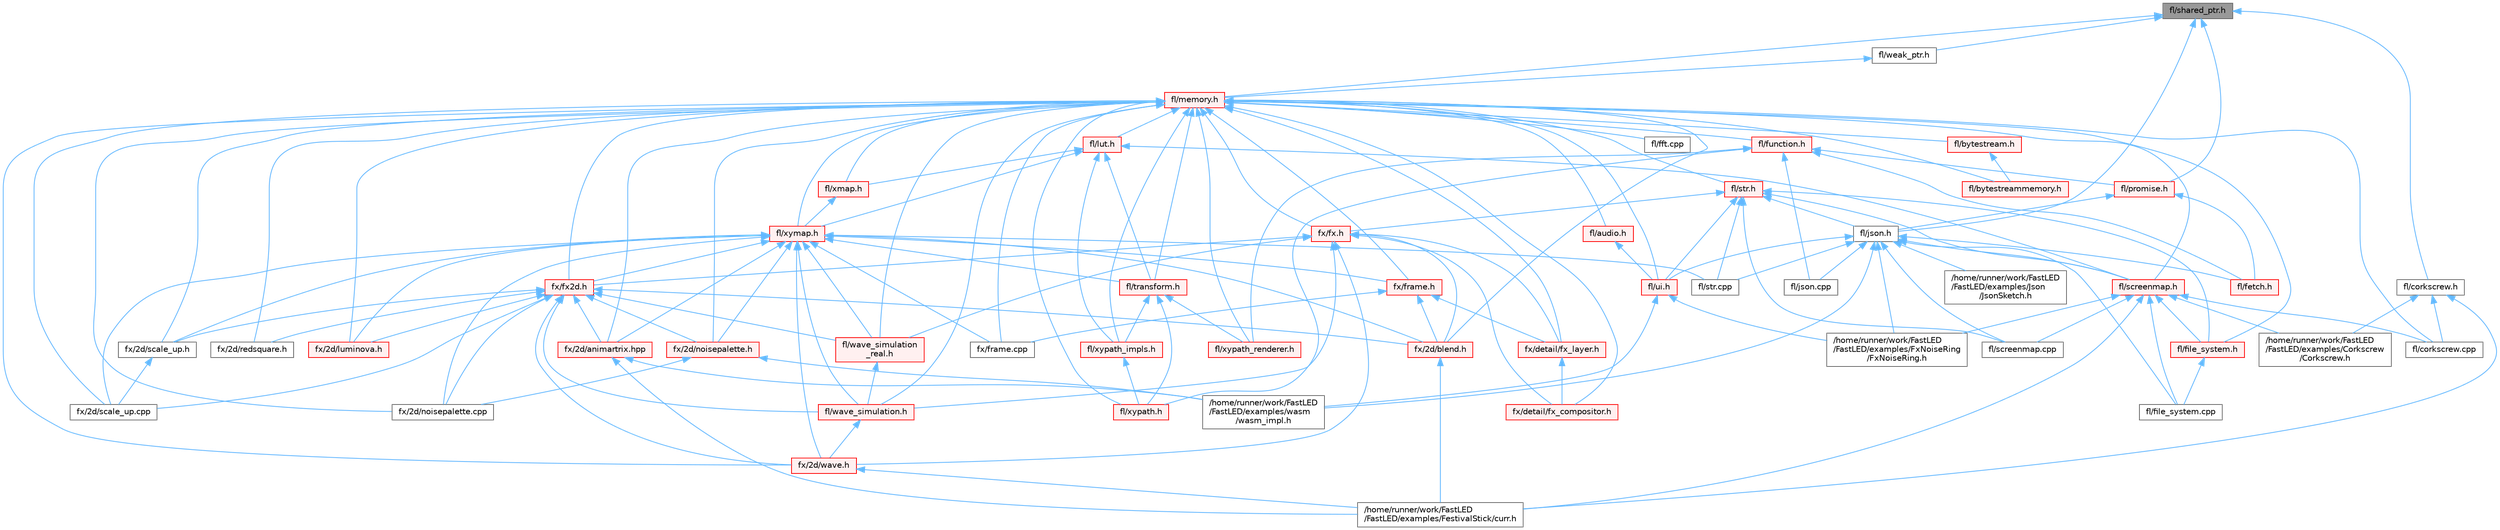 digraph "fl/shared_ptr.h"
{
 // INTERACTIVE_SVG=YES
 // LATEX_PDF_SIZE
  bgcolor="transparent";
  edge [fontname=Helvetica,fontsize=10,labelfontname=Helvetica,labelfontsize=10];
  node [fontname=Helvetica,fontsize=10,shape=box,height=0.2,width=0.4];
  Node1 [id="Node000001",label="fl/shared_ptr.h",height=0.2,width=0.4,color="gray40", fillcolor="grey60", style="filled", fontcolor="black",tooltip=" "];
  Node1 -> Node2 [id="edge1_Node000001_Node000002",dir="back",color="steelblue1",style="solid",tooltip=" "];
  Node2 [id="Node000002",label="fl/corkscrew.h",height=0.2,width=0.4,color="grey40", fillcolor="white", style="filled",URL="$d1/dd4/src_2fl_2corkscrew_8h.html",tooltip="Corkscrew LED strip projection and rendering."];
  Node2 -> Node3 [id="edge2_Node000002_Node000003",dir="back",color="steelblue1",style="solid",tooltip=" "];
  Node3 [id="Node000003",label="/home/runner/work/FastLED\l/FastLED/examples/Corkscrew\l/Corkscrew.h",height=0.2,width=0.4,color="grey40", fillcolor="white", style="filled",URL="$df/d40/examples_2_corkscrew_2corkscrew_8h.html",tooltip=" "];
  Node2 -> Node4 [id="edge3_Node000002_Node000004",dir="back",color="steelblue1",style="solid",tooltip=" "];
  Node4 [id="Node000004",label="/home/runner/work/FastLED\l/FastLED/examples/FestivalStick/curr.h",height=0.2,width=0.4,color="grey40", fillcolor="white", style="filled",URL="$d4/d06/curr_8h.html",tooltip=" "];
  Node2 -> Node5 [id="edge4_Node000002_Node000005",dir="back",color="steelblue1",style="solid",tooltip=" "];
  Node5 [id="Node000005",label="fl/corkscrew.cpp",height=0.2,width=0.4,color="grey40", fillcolor="white", style="filled",URL="$d3/d9b/corkscrew_8cpp.html",tooltip=" "];
  Node1 -> Node6 [id="edge5_Node000001_Node000006",dir="back",color="steelblue1",style="solid",tooltip=" "];
  Node6 [id="Node000006",label="fl/json.h",height=0.2,width=0.4,color="grey40", fillcolor="white", style="filled",URL="$d7/d91/fl_2json_8h.html",tooltip="FastLED's Elegant JSON Library: fl::Json"];
  Node6 -> Node7 [id="edge6_Node000006_Node000007",dir="back",color="steelblue1",style="solid",tooltip=" "];
  Node7 [id="Node000007",label="/home/runner/work/FastLED\l/FastLED/examples/FxNoiseRing\l/FxNoiseRing.h",height=0.2,width=0.4,color="grey40", fillcolor="white", style="filled",URL="$d5/d77/_fx_noise_ring_8h.html",tooltip=" "];
  Node6 -> Node8 [id="edge7_Node000006_Node000008",dir="back",color="steelblue1",style="solid",tooltip=" "];
  Node8 [id="Node000008",label="/home/runner/work/FastLED\l/FastLED/examples/Json\l/JsonSketch.h",height=0.2,width=0.4,color="grey40", fillcolor="white", style="filled",URL="$d0/dd3/_json_sketch_8h.html",tooltip=" "];
  Node6 -> Node9 [id="edge8_Node000006_Node000009",dir="back",color="steelblue1",style="solid",tooltip=" "];
  Node9 [id="Node000009",label="/home/runner/work/FastLED\l/FastLED/examples/wasm\l/wasm_impl.h",height=0.2,width=0.4,color="grey40", fillcolor="white", style="filled",URL="$da/d40/wasm__impl_8h.html",tooltip=" "];
  Node6 -> Node10 [id="edge9_Node000006_Node000010",dir="back",color="steelblue1",style="solid",tooltip=" "];
  Node10 [id="Node000010",label="fl/fetch.h",height=0.2,width=0.4,color="red", fillcolor="#FFF0F0", style="filled",URL="$d6/d6a/fetch_8h.html",tooltip="Unified HTTP fetch API for FastLED (cross-platform)"];
  Node6 -> Node13 [id="edge10_Node000006_Node000013",dir="back",color="steelblue1",style="solid",tooltip=" "];
  Node13 [id="Node000013",label="fl/file_system.cpp",height=0.2,width=0.4,color="grey40", fillcolor="white", style="filled",URL="$d4/d37/file__system_8cpp.html",tooltip=" "];
  Node6 -> Node14 [id="edge11_Node000006_Node000014",dir="back",color="steelblue1",style="solid",tooltip=" "];
  Node14 [id="Node000014",label="fl/json.cpp",height=0.2,width=0.4,color="grey40", fillcolor="white", style="filled",URL="$dd/d55/json_8cpp.html",tooltip=" "];
  Node6 -> Node15 [id="edge12_Node000006_Node000015",dir="back",color="steelblue1",style="solid",tooltip=" "];
  Node15 [id="Node000015",label="fl/screenmap.cpp",height=0.2,width=0.4,color="grey40", fillcolor="white", style="filled",URL="$d9/d6f/screenmap_8cpp.html",tooltip=" "];
  Node6 -> Node16 [id="edge13_Node000006_Node000016",dir="back",color="steelblue1",style="solid",tooltip=" "];
  Node16 [id="Node000016",label="fl/screenmap.h",height=0.2,width=0.4,color="red", fillcolor="#FFF0F0", style="filled",URL="$d7/d97/screenmap_8h.html",tooltip=" "];
  Node16 -> Node3 [id="edge14_Node000016_Node000003",dir="back",color="steelblue1",style="solid",tooltip=" "];
  Node16 -> Node4 [id="edge15_Node000016_Node000004",dir="back",color="steelblue1",style="solid",tooltip=" "];
  Node16 -> Node7 [id="edge16_Node000016_Node000007",dir="back",color="steelblue1",style="solid",tooltip=" "];
  Node16 -> Node5 [id="edge17_Node000016_Node000005",dir="back",color="steelblue1",style="solid",tooltip=" "];
  Node16 -> Node13 [id="edge18_Node000016_Node000013",dir="back",color="steelblue1",style="solid",tooltip=" "];
  Node16 -> Node179 [id="edge19_Node000016_Node000179",dir="back",color="steelblue1",style="solid",tooltip=" "];
  Node179 [id="Node000179",label="fl/file_system.h",height=0.2,width=0.4,color="red", fillcolor="#FFF0F0", style="filled",URL="$d6/d8d/file__system_8h.html",tooltip=" "];
  Node179 -> Node13 [id="edge20_Node000179_Node000013",dir="back",color="steelblue1",style="solid",tooltip=" "];
  Node16 -> Node15 [id="edge21_Node000016_Node000015",dir="back",color="steelblue1",style="solid",tooltip=" "];
  Node6 -> Node188 [id="edge22_Node000006_Node000188",dir="back",color="steelblue1",style="solid",tooltip=" "];
  Node188 [id="Node000188",label="fl/str.cpp",height=0.2,width=0.4,color="grey40", fillcolor="white", style="filled",URL="$d1/d1f/str_8cpp.html",tooltip=" "];
  Node6 -> Node170 [id="edge23_Node000006_Node000170",dir="back",color="steelblue1",style="solid",tooltip=" "];
  Node170 [id="Node000170",label="fl/ui.h",height=0.2,width=0.4,color="red", fillcolor="#FFF0F0", style="filled",URL="$d9/d3b/ui_8h.html",tooltip=" "];
  Node170 -> Node7 [id="edge24_Node000170_Node000007",dir="back",color="steelblue1",style="solid",tooltip=" "];
  Node170 -> Node9 [id="edge25_Node000170_Node000009",dir="back",color="steelblue1",style="solid",tooltip=" "];
  Node1 -> Node189 [id="edge26_Node000001_Node000189",dir="back",color="steelblue1",style="solid",tooltip=" "];
  Node189 [id="Node000189",label="fl/memory.h",height=0.2,width=0.4,color="red", fillcolor="#FFF0F0", style="filled",URL="$dc/d18/memory_8h.html",tooltip=" "];
  Node189 -> Node190 [id="edge27_Node000189_Node000190",dir="back",color="steelblue1",style="solid",tooltip=" "];
  Node190 [id="Node000190",label="fl/audio.h",height=0.2,width=0.4,color="red", fillcolor="#FFF0F0", style="filled",URL="$da/d09/audio_8h.html",tooltip=" "];
  Node190 -> Node170 [id="edge28_Node000190_Node000170",dir="back",color="steelblue1",style="solid",tooltip=" "];
  Node189 -> Node195 [id="edge29_Node000189_Node000195",dir="back",color="steelblue1",style="solid",tooltip=" "];
  Node195 [id="Node000195",label="fl/bytestream.h",height=0.2,width=0.4,color="red", fillcolor="#FFF0F0", style="filled",URL="$dd/d2b/bytestream_8h.html",tooltip=" "];
  Node195 -> Node196 [id="edge30_Node000195_Node000196",dir="back",color="steelblue1",style="solid",tooltip=" "];
  Node196 [id="Node000196",label="fl/bytestreammemory.h",height=0.2,width=0.4,color="red", fillcolor="#FFF0F0", style="filled",URL="$d1/d24/bytestreammemory_8h.html",tooltip=" "];
  Node189 -> Node196 [id="edge31_Node000189_Node000196",dir="back",color="steelblue1",style="solid",tooltip=" "];
  Node189 -> Node5 [id="edge32_Node000189_Node000005",dir="back",color="steelblue1",style="solid",tooltip=" "];
  Node189 -> Node198 [id="edge33_Node000189_Node000198",dir="back",color="steelblue1",style="solid",tooltip=" "];
  Node198 [id="Node000198",label="fl/fft.cpp",height=0.2,width=0.4,color="grey40", fillcolor="white", style="filled",URL="$db/d03/fft_8cpp.html",tooltip=" "];
  Node189 -> Node179 [id="edge34_Node000189_Node000179",dir="back",color="steelblue1",style="solid",tooltip=" "];
  Node189 -> Node199 [id="edge35_Node000189_Node000199",dir="back",color="steelblue1",style="solid",tooltip=" "];
  Node199 [id="Node000199",label="fl/function.h",height=0.2,width=0.4,color="red", fillcolor="#FFF0F0", style="filled",URL="$dd/d67/function_8h.html",tooltip=" "];
  Node199 -> Node10 [id="edge36_Node000199_Node000010",dir="back",color="steelblue1",style="solid",tooltip=" "];
  Node199 -> Node14 [id="edge37_Node000199_Node000014",dir="back",color="steelblue1",style="solid",tooltip=" "];
  Node199 -> Node210 [id="edge38_Node000199_Node000210",dir="back",color="steelblue1",style="solid",tooltip=" "];
  Node210 [id="Node000210",label="fl/promise.h",height=0.2,width=0.4,color="red", fillcolor="#FFF0F0", style="filled",URL="$d6/d17/promise_8h.html",tooltip="Promise-based fluent API for FastLED - standalone async primitives."];
  Node210 -> Node10 [id="edge39_Node000210_Node000010",dir="back",color="steelblue1",style="solid",tooltip=" "];
  Node210 -> Node6 [id="edge40_Node000210_Node000006",dir="back",color="steelblue1",style="solid",tooltip=" "];
  Node199 -> Node213 [id="edge41_Node000199_Node000213",dir="back",color="steelblue1",style="solid",tooltip=" "];
  Node213 [id="Node000213",label="fl/xypath.h",height=0.2,width=0.4,color="red", fillcolor="#FFF0F0", style="filled",URL="$d5/df2/xypath_8h.html",tooltip=" "];
  Node199 -> Node220 [id="edge42_Node000199_Node000220",dir="back",color="steelblue1",style="solid",tooltip=" "];
  Node220 [id="Node000220",label="fl/xypath_renderer.h",height=0.2,width=0.4,color="red", fillcolor="#FFF0F0", style="filled",URL="$d2/d88/xypath__renderer_8h.html",tooltip=" "];
  Node189 -> Node221 [id="edge43_Node000189_Node000221",dir="back",color="steelblue1",style="solid",tooltip=" "];
  Node221 [id="Node000221",label="fl/lut.h",height=0.2,width=0.4,color="red", fillcolor="#FFF0F0", style="filled",URL="$db/d54/lut_8h.html",tooltip=" "];
  Node221 -> Node16 [id="edge44_Node000221_Node000016",dir="back",color="steelblue1",style="solid",tooltip=" "];
  Node221 -> Node223 [id="edge45_Node000221_Node000223",dir="back",color="steelblue1",style="solid",tooltip=" "];
  Node223 [id="Node000223",label="fl/transform.h",height=0.2,width=0.4,color="red", fillcolor="#FFF0F0", style="filled",URL="$d2/d80/transform_8h.html",tooltip=" "];
  Node223 -> Node213 [id="edge46_Node000223_Node000213",dir="back",color="steelblue1",style="solid",tooltip=" "];
  Node223 -> Node224 [id="edge47_Node000223_Node000224",dir="back",color="steelblue1",style="solid",tooltip=" "];
  Node224 [id="Node000224",label="fl/xypath_impls.h",height=0.2,width=0.4,color="red", fillcolor="#FFF0F0", style="filled",URL="$d8/d5f/xypath__impls_8h.html",tooltip=" "];
  Node224 -> Node213 [id="edge48_Node000224_Node000213",dir="back",color="steelblue1",style="solid",tooltip=" "];
  Node223 -> Node220 [id="edge49_Node000223_Node000220",dir="back",color="steelblue1",style="solid",tooltip=" "];
  Node221 -> Node225 [id="edge50_Node000221_Node000225",dir="back",color="steelblue1",style="solid",tooltip=" "];
  Node225 [id="Node000225",label="fl/xmap.h",height=0.2,width=0.4,color="red", fillcolor="#FFF0F0", style="filled",URL="$dd/dcc/xmap_8h.html",tooltip=" "];
  Node225 -> Node227 [id="edge51_Node000225_Node000227",dir="back",color="steelblue1",style="solid",tooltip=" "];
  Node227 [id="Node000227",label="fl/xymap.h",height=0.2,width=0.4,color="red", fillcolor="#FFF0F0", style="filled",URL="$da/d61/xymap_8h.html",tooltip=" "];
  Node227 -> Node188 [id="edge52_Node000227_Node000188",dir="back",color="steelblue1",style="solid",tooltip=" "];
  Node227 -> Node223 [id="edge53_Node000227_Node000223",dir="back",color="steelblue1",style="solid",tooltip=" "];
  Node227 -> Node244 [id="edge54_Node000227_Node000244",dir="back",color="steelblue1",style="solid",tooltip=" "];
  Node244 [id="Node000244",label="fl/wave_simulation.h",height=0.2,width=0.4,color="red", fillcolor="#FFF0F0", style="filled",URL="$dc/d36/wave__simulation_8h.html",tooltip=" "];
  Node244 -> Node161 [id="edge55_Node000244_Node000161",dir="back",color="steelblue1",style="solid",tooltip=" "];
  Node161 [id="Node000161",label="fx/2d/wave.h",height=0.2,width=0.4,color="red", fillcolor="#FFF0F0", style="filled",URL="$de/de9/src_2fx_22d_2wave_8h.html",tooltip=" "];
  Node161 -> Node4 [id="edge56_Node000161_Node000004",dir="back",color="steelblue1",style="solid",tooltip=" "];
  Node227 -> Node246 [id="edge57_Node000227_Node000246",dir="back",color="steelblue1",style="solid",tooltip=" "];
  Node246 [id="Node000246",label="fl/wave_simulation\l_real.h",height=0.2,width=0.4,color="red", fillcolor="#FFF0F0", style="filled",URL="$dd/d8e/wave__simulation__real_8h.html",tooltip=" "];
  Node246 -> Node244 [id="edge58_Node000246_Node000244",dir="back",color="steelblue1",style="solid",tooltip=" "];
  Node227 -> Node158 [id="edge59_Node000227_Node000158",dir="back",color="steelblue1",style="solid",tooltip=" "];
  Node158 [id="Node000158",label="fx/2d/animartrix.hpp",height=0.2,width=0.4,color="red", fillcolor="#FFF0F0", style="filled",URL="$d3/dc3/animartrix_8hpp.html",tooltip=" "];
  Node158 -> Node4 [id="edge60_Node000158_Node000004",dir="back",color="steelblue1",style="solid",tooltip=" "];
  Node158 -> Node9 [id="edge61_Node000158_Node000009",dir="back",color="steelblue1",style="solid",tooltip=" "];
  Node227 -> Node248 [id="edge62_Node000227_Node000248",dir="back",color="steelblue1",style="solid",tooltip=" "];
  Node248 [id="Node000248",label="fx/2d/blend.h",height=0.2,width=0.4,color="red", fillcolor="#FFF0F0", style="filled",URL="$d8/d4e/blend_8h.html",tooltip=" "];
  Node248 -> Node4 [id="edge63_Node000248_Node000004",dir="back",color="steelblue1",style="solid",tooltip=" "];
  Node227 -> Node140 [id="edge64_Node000227_Node000140",dir="back",color="steelblue1",style="solid",tooltip=" "];
  Node140 [id="Node000140",label="fx/2d/luminova.h",height=0.2,width=0.4,color="red", fillcolor="#FFF0F0", style="filled",URL="$d4/dd9/src_2fx_22d_2luminova_8h.html",tooltip=" "];
  Node227 -> Node142 [id="edge65_Node000227_Node000142",dir="back",color="steelblue1",style="solid",tooltip=" "];
  Node142 [id="Node000142",label="fx/2d/noisepalette.cpp",height=0.2,width=0.4,color="grey40", fillcolor="white", style="filled",URL="$d6/d66/noisepalette_8cpp.html",tooltip=" "];
  Node227 -> Node143 [id="edge66_Node000227_Node000143",dir="back",color="steelblue1",style="solid",tooltip=" "];
  Node143 [id="Node000143",label="fx/2d/noisepalette.h",height=0.2,width=0.4,color="red", fillcolor="#FFF0F0", style="filled",URL="$d6/dc7/noisepalette_8h.html",tooltip="Demonstrates how to mix noise generation with color palettes on a 2D LED matrix."];
  Node143 -> Node9 [id="edge67_Node000143_Node000009",dir="back",color="steelblue1",style="solid",tooltip=" "];
  Node143 -> Node142 [id="edge68_Node000143_Node000142",dir="back",color="steelblue1",style="solid",tooltip=" "];
  Node227 -> Node145 [id="edge69_Node000227_Node000145",dir="back",color="steelblue1",style="solid",tooltip=" "];
  Node145 [id="Node000145",label="fx/2d/scale_up.cpp",height=0.2,width=0.4,color="grey40", fillcolor="white", style="filled",URL="$dc/d8c/scale__up_8cpp.html",tooltip=" "];
  Node227 -> Node243 [id="edge70_Node000227_Node000243",dir="back",color="steelblue1",style="solid",tooltip=" "];
  Node243 [id="Node000243",label="fx/2d/scale_up.h",height=0.2,width=0.4,color="grey40", fillcolor="white", style="filled",URL="$d2/d74/scale__up_8h.html",tooltip="Expands a grid using bilinear interpolation and scaling up."];
  Node243 -> Node145 [id="edge71_Node000243_Node000145",dir="back",color="steelblue1",style="solid",tooltip=" "];
  Node227 -> Node161 [id="edge72_Node000227_Node000161",dir="back",color="steelblue1",style="solid",tooltip=" "];
  Node227 -> Node249 [id="edge73_Node000227_Node000249",dir="back",color="steelblue1",style="solid",tooltip=" "];
  Node249 [id="Node000249",label="fx/frame.cpp",height=0.2,width=0.4,color="grey40", fillcolor="white", style="filled",URL="$da/d14/frame_8cpp.html",tooltip=" "];
  Node227 -> Node250 [id="edge74_Node000227_Node000250",dir="back",color="steelblue1",style="solid",tooltip=" "];
  Node250 [id="Node000250",label="fx/frame.h",height=0.2,width=0.4,color="red", fillcolor="#FFF0F0", style="filled",URL="$df/d7d/frame_8h.html",tooltip=" "];
  Node250 -> Node248 [id="edge75_Node000250_Node000248",dir="back",color="steelblue1",style="solid",tooltip=" "];
  Node250 -> Node251 [id="edge76_Node000250_Node000251",dir="back",color="steelblue1",style="solid",tooltip=" "];
  Node251 [id="Node000251",label="fx/detail/fx_layer.h",height=0.2,width=0.4,color="red", fillcolor="#FFF0F0", style="filled",URL="$d7/d2f/fx__layer_8h.html",tooltip=" "];
  Node251 -> Node252 [id="edge77_Node000251_Node000252",dir="back",color="steelblue1",style="solid",tooltip=" "];
  Node252 [id="Node000252",label="fx/detail/fx_compositor.h",height=0.2,width=0.4,color="red", fillcolor="#FFF0F0", style="filled",URL="$d5/d6b/fx__compositor_8h.html",tooltip=" "];
  Node250 -> Node249 [id="edge78_Node000250_Node000249",dir="back",color="steelblue1",style="solid",tooltip=" "];
  Node227 -> Node254 [id="edge79_Node000227_Node000254",dir="back",color="steelblue1",style="solid",tooltip=" "];
  Node254 [id="Node000254",label="fx/fx2d.h",height=0.2,width=0.4,color="red", fillcolor="#FFF0F0", style="filled",URL="$d9/d43/fx2d_8h.html",tooltip=" "];
  Node254 -> Node244 [id="edge80_Node000254_Node000244",dir="back",color="steelblue1",style="solid",tooltip=" "];
  Node254 -> Node246 [id="edge81_Node000254_Node000246",dir="back",color="steelblue1",style="solid",tooltip=" "];
  Node254 -> Node158 [id="edge82_Node000254_Node000158",dir="back",color="steelblue1",style="solid",tooltip=" "];
  Node254 -> Node248 [id="edge83_Node000254_Node000248",dir="back",color="steelblue1",style="solid",tooltip=" "];
  Node254 -> Node140 [id="edge84_Node000254_Node000140",dir="back",color="steelblue1",style="solid",tooltip=" "];
  Node254 -> Node142 [id="edge85_Node000254_Node000142",dir="back",color="steelblue1",style="solid",tooltip=" "];
  Node254 -> Node143 [id="edge86_Node000254_Node000143",dir="back",color="steelblue1",style="solid",tooltip=" "];
  Node254 -> Node144 [id="edge87_Node000254_Node000144",dir="back",color="steelblue1",style="solid",tooltip=" "];
  Node144 [id="Node000144",label="fx/2d/redsquare.h",height=0.2,width=0.4,color="grey40", fillcolor="white", style="filled",URL="$d3/db8/redsquare_8h.html",tooltip=" "];
  Node254 -> Node145 [id="edge88_Node000254_Node000145",dir="back",color="steelblue1",style="solid",tooltip=" "];
  Node254 -> Node243 [id="edge89_Node000254_Node000243",dir="back",color="steelblue1",style="solid",tooltip=" "];
  Node254 -> Node161 [id="edge90_Node000254_Node000161",dir="back",color="steelblue1",style="solid",tooltip=" "];
  Node221 -> Node227 [id="edge91_Node000221_Node000227",dir="back",color="steelblue1",style="solid",tooltip=" "];
  Node221 -> Node224 [id="edge92_Node000221_Node000224",dir="back",color="steelblue1",style="solid",tooltip=" "];
  Node189 -> Node16 [id="edge93_Node000189_Node000016",dir="back",color="steelblue1",style="solid",tooltip=" "];
  Node189 -> Node257 [id="edge94_Node000189_Node000257",dir="back",color="steelblue1",style="solid",tooltip=" "];
  Node257 [id="Node000257",label="fl/str.h",height=0.2,width=0.4,color="red", fillcolor="#FFF0F0", style="filled",URL="$d1/d93/str_8h.html",tooltip=" "];
  Node257 -> Node179 [id="edge95_Node000257_Node000179",dir="back",color="steelblue1",style="solid",tooltip=" "];
  Node257 -> Node6 [id="edge96_Node000257_Node000006",dir="back",color="steelblue1",style="solid",tooltip=" "];
  Node257 -> Node15 [id="edge97_Node000257_Node000015",dir="back",color="steelblue1",style="solid",tooltip=" "];
  Node257 -> Node16 [id="edge98_Node000257_Node000016",dir="back",color="steelblue1",style="solid",tooltip=" "];
  Node257 -> Node188 [id="edge99_Node000257_Node000188",dir="back",color="steelblue1",style="solid",tooltip=" "];
  Node257 -> Node170 [id="edge100_Node000257_Node000170",dir="back",color="steelblue1",style="solid",tooltip=" "];
  Node257 -> Node329 [id="edge101_Node000257_Node000329",dir="back",color="steelblue1",style="solid",tooltip=" "];
  Node329 [id="Node000329",label="fx/fx.h",height=0.2,width=0.4,color="red", fillcolor="#FFF0F0", style="filled",URL="$d2/d0c/fx_8h.html",tooltip=" "];
  Node329 -> Node244 [id="edge102_Node000329_Node000244",dir="back",color="steelblue1",style="solid",tooltip=" "];
  Node329 -> Node246 [id="edge103_Node000329_Node000246",dir="back",color="steelblue1",style="solid",tooltip=" "];
  Node329 -> Node248 [id="edge104_Node000329_Node000248",dir="back",color="steelblue1",style="solid",tooltip=" "];
  Node329 -> Node161 [id="edge105_Node000329_Node000161",dir="back",color="steelblue1",style="solid",tooltip=" "];
  Node329 -> Node252 [id="edge106_Node000329_Node000252",dir="back",color="steelblue1",style="solid",tooltip=" "];
  Node329 -> Node251 [id="edge107_Node000329_Node000251",dir="back",color="steelblue1",style="solid",tooltip=" "];
  Node329 -> Node254 [id="edge108_Node000329_Node000254",dir="back",color="steelblue1",style="solid",tooltip=" "];
  Node189 -> Node223 [id="edge109_Node000189_Node000223",dir="back",color="steelblue1",style="solid",tooltip=" "];
  Node189 -> Node170 [id="edge110_Node000189_Node000170",dir="back",color="steelblue1",style="solid",tooltip=" "];
  Node189 -> Node244 [id="edge111_Node000189_Node000244",dir="back",color="steelblue1",style="solid",tooltip=" "];
  Node189 -> Node246 [id="edge112_Node000189_Node000246",dir="back",color="steelblue1",style="solid",tooltip=" "];
  Node189 -> Node225 [id="edge113_Node000189_Node000225",dir="back",color="steelblue1",style="solid",tooltip=" "];
  Node189 -> Node227 [id="edge114_Node000189_Node000227",dir="back",color="steelblue1",style="solid",tooltip=" "];
  Node189 -> Node213 [id="edge115_Node000189_Node000213",dir="back",color="steelblue1",style="solid",tooltip=" "];
  Node189 -> Node224 [id="edge116_Node000189_Node000224",dir="back",color="steelblue1",style="solid",tooltip=" "];
  Node189 -> Node220 [id="edge117_Node000189_Node000220",dir="back",color="steelblue1",style="solid",tooltip=" "];
  Node189 -> Node158 [id="edge118_Node000189_Node000158",dir="back",color="steelblue1",style="solid",tooltip=" "];
  Node189 -> Node248 [id="edge119_Node000189_Node000248",dir="back",color="steelblue1",style="solid",tooltip=" "];
  Node189 -> Node140 [id="edge120_Node000189_Node000140",dir="back",color="steelblue1",style="solid",tooltip=" "];
  Node189 -> Node142 [id="edge121_Node000189_Node000142",dir="back",color="steelblue1",style="solid",tooltip=" "];
  Node189 -> Node143 [id="edge122_Node000189_Node000143",dir="back",color="steelblue1",style="solid",tooltip=" "];
  Node189 -> Node144 [id="edge123_Node000189_Node000144",dir="back",color="steelblue1",style="solid",tooltip=" "];
  Node189 -> Node145 [id="edge124_Node000189_Node000145",dir="back",color="steelblue1",style="solid",tooltip=" "];
  Node189 -> Node243 [id="edge125_Node000189_Node000243",dir="back",color="steelblue1",style="solid",tooltip=" "];
  Node189 -> Node161 [id="edge126_Node000189_Node000161",dir="back",color="steelblue1",style="solid",tooltip=" "];
  Node189 -> Node252 [id="edge127_Node000189_Node000252",dir="back",color="steelblue1",style="solid",tooltip=" "];
  Node189 -> Node251 [id="edge128_Node000189_Node000251",dir="back",color="steelblue1",style="solid",tooltip=" "];
  Node189 -> Node249 [id="edge129_Node000189_Node000249",dir="back",color="steelblue1",style="solid",tooltip=" "];
  Node189 -> Node250 [id="edge130_Node000189_Node000250",dir="back",color="steelblue1",style="solid",tooltip=" "];
  Node189 -> Node329 [id="edge131_Node000189_Node000329",dir="back",color="steelblue1",style="solid",tooltip=" "];
  Node189 -> Node254 [id="edge132_Node000189_Node000254",dir="back",color="steelblue1",style="solid",tooltip=" "];
  Node1 -> Node210 [id="edge133_Node000001_Node000210",dir="back",color="steelblue1",style="solid",tooltip=" "];
  Node1 -> Node362 [id="edge134_Node000001_Node000362",dir="back",color="steelblue1",style="solid",tooltip=" "];
  Node362 [id="Node000362",label="fl/weak_ptr.h",height=0.2,width=0.4,color="grey40", fillcolor="white", style="filled",URL="$dc/db4/weak__ptr_8h.html",tooltip=" "];
  Node362 -> Node189 [id="edge135_Node000362_Node000189",dir="back",color="steelblue1",style="solid",tooltip=" "];
}
